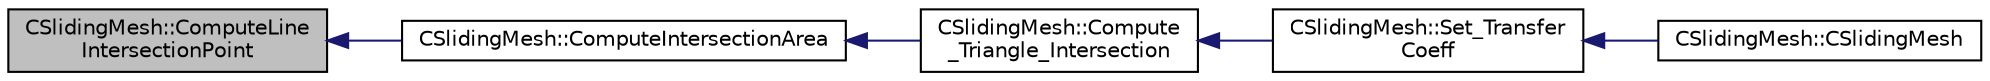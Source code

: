 digraph "CSlidingMesh::ComputeLineIntersectionPoint"
{
  edge [fontname="Helvetica",fontsize="10",labelfontname="Helvetica",labelfontsize="10"];
  node [fontname="Helvetica",fontsize="10",shape=record];
  rankdir="LR";
  Node69 [label="CSlidingMesh::ComputeLine\lIntersectionPoint",height=0.2,width=0.4,color="black", fillcolor="grey75", style="filled", fontcolor="black"];
  Node69 -> Node70 [dir="back",color="midnightblue",fontsize="10",style="solid",fontname="Helvetica"];
  Node70 [label="CSlidingMesh::ComputeIntersectionArea",height=0.2,width=0.4,color="black", fillcolor="white", style="filled",URL="$class_c_sliding_mesh.html#a21d1b13747a6ed480a67f75442276f01",tooltip="For 3-Dimensional grids, compute intersection area between two triangle projected on a given plane P1..."];
  Node70 -> Node71 [dir="back",color="midnightblue",fontsize="10",style="solid",fontname="Helvetica"];
  Node71 [label="CSlidingMesh::Compute\l_Triangle_Intersection",height=0.2,width=0.4,color="black", fillcolor="white", style="filled",URL="$class_c_sliding_mesh.html#ac3bdfa5cf559f126317074bf6ed13f81",tooltip="For 3-Dimensional grids, compute intersection area between two triangle projected on a given plane..."];
  Node71 -> Node72 [dir="back",color="midnightblue",fontsize="10",style="solid",fontname="Helvetica"];
  Node72 [label="CSlidingMesh::Set_Transfer\lCoeff",height=0.2,width=0.4,color="black", fillcolor="white", style="filled",URL="$class_c_sliding_mesh.html#a60567ffca2c40068f62f96027f483e96",tooltip="Set up transfer matrix defining relation between two meshes. "];
  Node72 -> Node73 [dir="back",color="midnightblue",fontsize="10",style="solid",fontname="Helvetica"];
  Node73 [label="CSlidingMesh::CSlidingMesh",height=0.2,width=0.4,color="black", fillcolor="white", style="filled",URL="$class_c_sliding_mesh.html#a2962815228c3df57c5ee3a70c62189bc",tooltip="Constructor of the class. "];
}
